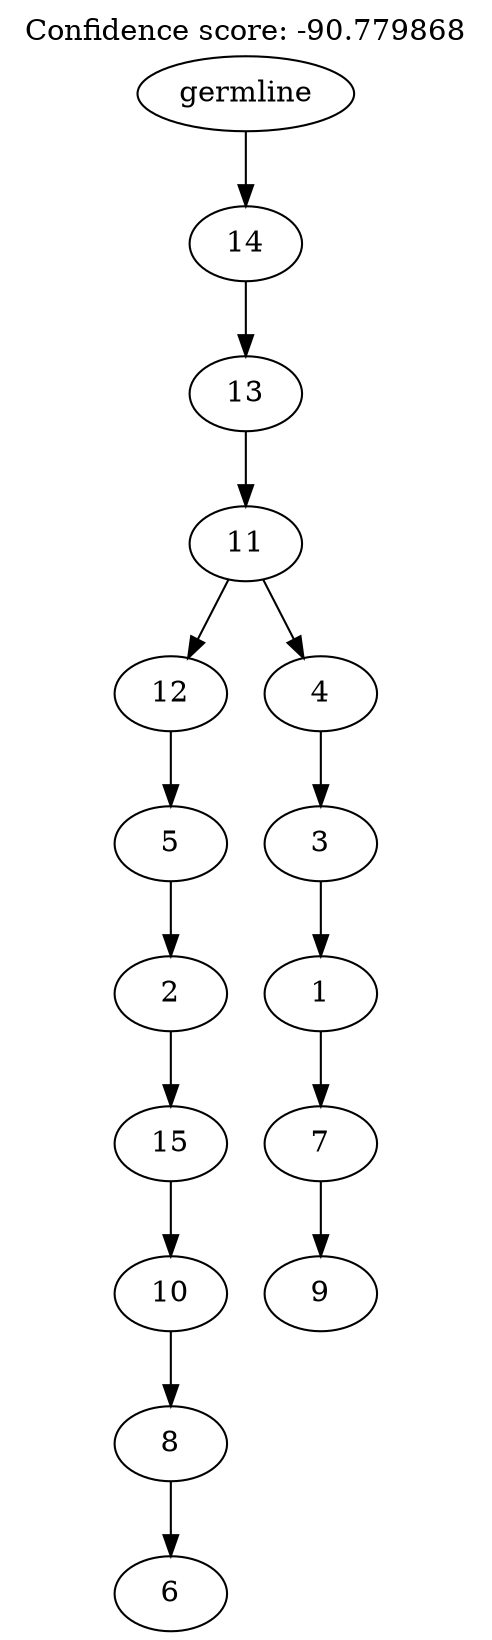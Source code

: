 digraph g {
	"14" -> "15";
	"15" [label="6"];
	"13" -> "14";
	"14" [label="8"];
	"12" -> "13";
	"13" [label="10"];
	"11" -> "12";
	"12" [label="15"];
	"10" -> "11";
	"11" [label="2"];
	"9" -> "10";
	"10" [label="5"];
	"7" -> "8";
	"8" [label="9"];
	"6" -> "7";
	"7" [label="7"];
	"5" -> "6";
	"6" [label="1"];
	"4" -> "5";
	"5" [label="3"];
	"3" -> "4";
	"4" [label="4"];
	"3" -> "9";
	"9" [label="12"];
	"2" -> "3";
	"3" [label="11"];
	"1" -> "2";
	"2" [label="13"];
	"0" -> "1";
	"1" [label="14"];
	"0" [label="germline"];
	labelloc="t";
	label="Confidence score: -90.779868";
}
